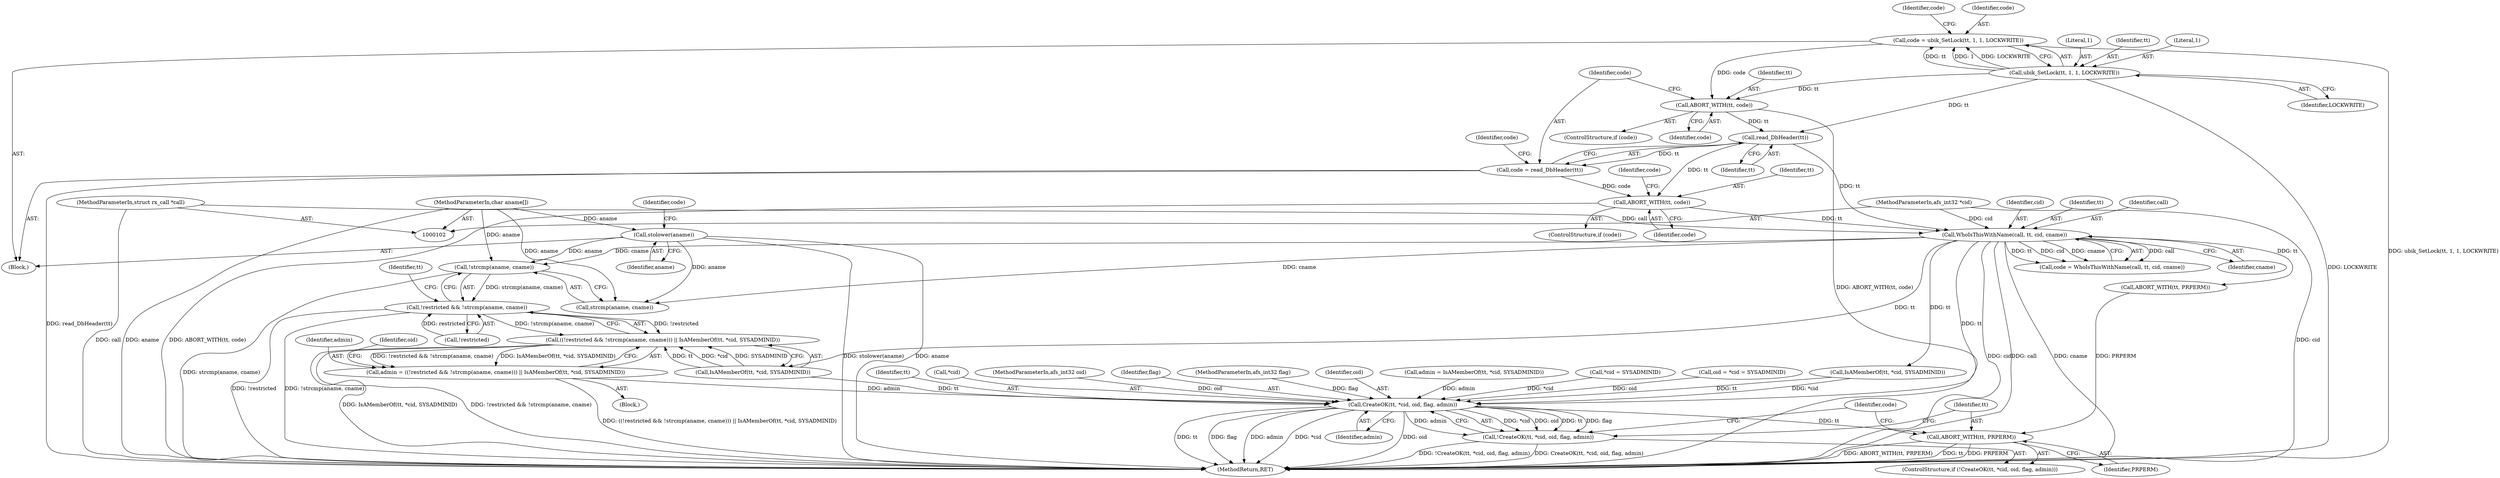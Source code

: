 digraph "1_openafs_396240cf070a806b91fea81131d034e1399af1e0@API" {
"1000187" [label="(Call,!strcmp(aname, cname))"];
"1000114" [label="(Call,stolower(aname))"];
"1000104" [label="(MethodParameterIn,char aname[])"];
"1000157" [label="(Call,WhoIsThisWithName(call, tt, cid, cname))"];
"1000103" [label="(MethodParameterIn,struct rx_call *call)"];
"1000148" [label="(Call,read_DbHeader(tt))"];
"1000143" [label="(Call,ABORT_WITH(tt, code))"];
"1000136" [label="(Call,ubik_SetLock(tt, 1, 1, LOCKWRITE))"];
"1000134" [label="(Call,code = ubik_SetLock(tt, 1, 1, LOCKWRITE))"];
"1000152" [label="(Call,ABORT_WITH(tt, code))"];
"1000146" [label="(Call,code = read_DbHeader(tt))"];
"1000108" [label="(MethodParameterIn,afs_int32 *cid)"];
"1000184" [label="(Call,!restricted && !strcmp(aname, cname))"];
"1000183" [label="(Call,((!restricted && !strcmp(aname, cname))) || IsAMemberOf(tt, *cid, SYSADMINID))"];
"1000181" [label="(Call,admin = ((!restricted && !strcmp(aname, cname))) || IsAMemberOf(tt, *cid, SYSADMINID))"];
"1000204" [label="(Call,CreateOK(tt, *cid, oid, flag, admin))"];
"1000203" [label="(Call,!CreateOK(tt, *cid, oid, flag, admin))"];
"1000211" [label="(Call,ABORT_WITH(tt, PRPERM))"];
"1000139" [label="(Literal,1)"];
"1000182" [label="(Identifier,admin)"];
"1000197" [label="(Identifier,oid)"];
"1000188" [label="(Call,strcmp(aname, cname))"];
"1000198" [label="(Call,*cid = SYSADMINID)"];
"1000196" [label="(Call,oid = *cid = SYSADMINID)"];
"1000220" [label="(MethodReturn,RET)"];
"1000151" [label="(Identifier,code)"];
"1000191" [label="(Call,IsAMemberOf(tt, *cid, SYSADMINID))"];
"1000143" [label="(Call,ABORT_WITH(tt, code))"];
"1000137" [label="(Identifier,tt)"];
"1000212" [label="(Identifier,tt)"];
"1000215" [label="(Identifier,code)"];
"1000180" [label="(Block,)"];
"1000157" [label="(Call,WhoIsThisWithName(call, tt, cid, cname))"];
"1000155" [label="(Call,code = WhoIsThisWithName(call, tt, cid, cname))"];
"1000104" [label="(MethodParameterIn,char aname[])"];
"1000117" [label="(Identifier,code)"];
"1000109" [label="(Block,)"];
"1000204" [label="(Call,CreateOK(tt, *cid, oid, flag, admin))"];
"1000141" [label="(ControlStructure,if (code))"];
"1000140" [label="(Identifier,LOCKWRITE)"];
"1000210" [label="(Identifier,admin)"];
"1000205" [label="(Identifier,tt)"];
"1000213" [label="(Identifier,PRPERM)"];
"1000184" [label="(Call,!restricted && !strcmp(aname, cname))"];
"1000161" [label="(Identifier,cname)"];
"1000142" [label="(Identifier,code)"];
"1000156" [label="(Identifier,code)"];
"1000136" [label="(Call,ubik_SetLock(tt, 1, 1, LOCKWRITE))"];
"1000148" [label="(Call,read_DbHeader(tt))"];
"1000160" [label="(Identifier,cid)"];
"1000169" [label="(Call,ABORT_WITH(tt, PRPERM))"];
"1000108" [label="(MethodParameterIn,afs_int32 *cid)"];
"1000147" [label="(Identifier,code)"];
"1000138" [label="(Literal,1)"];
"1000135" [label="(Identifier,code)"];
"1000203" [label="(Call,!CreateOK(tt, *cid, oid, flag, admin))"];
"1000146" [label="(Call,code = read_DbHeader(tt))"];
"1000183" [label="(Call,((!restricted && !strcmp(aname, cname))) || IsAMemberOf(tt, *cid, SYSADMINID))"];
"1000211" [label="(Call,ABORT_WITH(tt, PRPERM))"];
"1000153" [label="(Identifier,tt)"];
"1000159" [label="(Identifier,tt)"];
"1000187" [label="(Call,!strcmp(aname, cname))"];
"1000206" [label="(Call,*cid)"];
"1000103" [label="(MethodParameterIn,struct rx_call *call)"];
"1000106" [label="(MethodParameterIn,afs_int32 oid)"];
"1000202" [label="(ControlStructure,if (!CreateOK(tt, *cid, oid, flag, admin)))"];
"1000149" [label="(Identifier,tt)"];
"1000115" [label="(Identifier,aname)"];
"1000154" [label="(Identifier,code)"];
"1000134" [label="(Call,code = ubik_SetLock(tt, 1, 1, LOCKWRITE))"];
"1000192" [label="(Identifier,tt)"];
"1000114" [label="(Call,stolower(aname))"];
"1000152" [label="(Call,ABORT_WITH(tt, code))"];
"1000174" [label="(Call,IsAMemberOf(tt, *cid, SYSADMINID))"];
"1000145" [label="(Identifier,code)"];
"1000209" [label="(Identifier,flag)"];
"1000150" [label="(ControlStructure,if (code))"];
"1000105" [label="(MethodParameterIn,afs_int32 flag)"];
"1000158" [label="(Identifier,call)"];
"1000185" [label="(Call,!restricted)"];
"1000208" [label="(Identifier,oid)"];
"1000172" [label="(Call,admin = IsAMemberOf(tt, *cid, SYSADMINID))"];
"1000181" [label="(Call,admin = ((!restricted && !strcmp(aname, cname))) || IsAMemberOf(tt, *cid, SYSADMINID))"];
"1000144" [label="(Identifier,tt)"];
"1000187" -> "1000184"  [label="AST: "];
"1000187" -> "1000188"  [label="CFG: "];
"1000188" -> "1000187"  [label="AST: "];
"1000184" -> "1000187"  [label="CFG: "];
"1000187" -> "1000220"  [label="DDG: strcmp(aname, cname)"];
"1000187" -> "1000184"  [label="DDG: strcmp(aname, cname)"];
"1000114" -> "1000187"  [label="DDG: aname"];
"1000104" -> "1000187"  [label="DDG: aname"];
"1000157" -> "1000187"  [label="DDG: cname"];
"1000114" -> "1000109"  [label="AST: "];
"1000114" -> "1000115"  [label="CFG: "];
"1000115" -> "1000114"  [label="AST: "];
"1000117" -> "1000114"  [label="CFG: "];
"1000114" -> "1000220"  [label="DDG: stolower(aname)"];
"1000114" -> "1000220"  [label="DDG: aname"];
"1000104" -> "1000114"  [label="DDG: aname"];
"1000114" -> "1000188"  [label="DDG: aname"];
"1000104" -> "1000102"  [label="AST: "];
"1000104" -> "1000220"  [label="DDG: aname"];
"1000104" -> "1000188"  [label="DDG: aname"];
"1000157" -> "1000155"  [label="AST: "];
"1000157" -> "1000161"  [label="CFG: "];
"1000158" -> "1000157"  [label="AST: "];
"1000159" -> "1000157"  [label="AST: "];
"1000160" -> "1000157"  [label="AST: "];
"1000161" -> "1000157"  [label="AST: "];
"1000155" -> "1000157"  [label="CFG: "];
"1000157" -> "1000220"  [label="DDG: cid"];
"1000157" -> "1000220"  [label="DDG: call"];
"1000157" -> "1000220"  [label="DDG: cname"];
"1000157" -> "1000155"  [label="DDG: call"];
"1000157" -> "1000155"  [label="DDG: tt"];
"1000157" -> "1000155"  [label="DDG: cid"];
"1000157" -> "1000155"  [label="DDG: cname"];
"1000103" -> "1000157"  [label="DDG: call"];
"1000148" -> "1000157"  [label="DDG: tt"];
"1000152" -> "1000157"  [label="DDG: tt"];
"1000108" -> "1000157"  [label="DDG: cid"];
"1000157" -> "1000169"  [label="DDG: tt"];
"1000157" -> "1000174"  [label="DDG: tt"];
"1000157" -> "1000188"  [label="DDG: cname"];
"1000157" -> "1000191"  [label="DDG: tt"];
"1000157" -> "1000204"  [label="DDG: tt"];
"1000103" -> "1000102"  [label="AST: "];
"1000103" -> "1000220"  [label="DDG: call"];
"1000148" -> "1000146"  [label="AST: "];
"1000148" -> "1000149"  [label="CFG: "];
"1000149" -> "1000148"  [label="AST: "];
"1000146" -> "1000148"  [label="CFG: "];
"1000148" -> "1000146"  [label="DDG: tt"];
"1000143" -> "1000148"  [label="DDG: tt"];
"1000136" -> "1000148"  [label="DDG: tt"];
"1000148" -> "1000152"  [label="DDG: tt"];
"1000143" -> "1000141"  [label="AST: "];
"1000143" -> "1000145"  [label="CFG: "];
"1000144" -> "1000143"  [label="AST: "];
"1000145" -> "1000143"  [label="AST: "];
"1000147" -> "1000143"  [label="CFG: "];
"1000143" -> "1000220"  [label="DDG: ABORT_WITH(tt, code)"];
"1000136" -> "1000143"  [label="DDG: tt"];
"1000134" -> "1000143"  [label="DDG: code"];
"1000136" -> "1000134"  [label="AST: "];
"1000136" -> "1000140"  [label="CFG: "];
"1000137" -> "1000136"  [label="AST: "];
"1000138" -> "1000136"  [label="AST: "];
"1000139" -> "1000136"  [label="AST: "];
"1000140" -> "1000136"  [label="AST: "];
"1000134" -> "1000136"  [label="CFG: "];
"1000136" -> "1000220"  [label="DDG: LOCKWRITE"];
"1000136" -> "1000134"  [label="DDG: tt"];
"1000136" -> "1000134"  [label="DDG: 1"];
"1000136" -> "1000134"  [label="DDG: LOCKWRITE"];
"1000134" -> "1000109"  [label="AST: "];
"1000135" -> "1000134"  [label="AST: "];
"1000142" -> "1000134"  [label="CFG: "];
"1000134" -> "1000220"  [label="DDG: ubik_SetLock(tt, 1, 1, LOCKWRITE)"];
"1000152" -> "1000150"  [label="AST: "];
"1000152" -> "1000154"  [label="CFG: "];
"1000153" -> "1000152"  [label="AST: "];
"1000154" -> "1000152"  [label="AST: "];
"1000156" -> "1000152"  [label="CFG: "];
"1000152" -> "1000220"  [label="DDG: ABORT_WITH(tt, code)"];
"1000146" -> "1000152"  [label="DDG: code"];
"1000146" -> "1000109"  [label="AST: "];
"1000147" -> "1000146"  [label="AST: "];
"1000151" -> "1000146"  [label="CFG: "];
"1000146" -> "1000220"  [label="DDG: read_DbHeader(tt)"];
"1000108" -> "1000102"  [label="AST: "];
"1000108" -> "1000220"  [label="DDG: cid"];
"1000184" -> "1000183"  [label="AST: "];
"1000184" -> "1000185"  [label="CFG: "];
"1000185" -> "1000184"  [label="AST: "];
"1000192" -> "1000184"  [label="CFG: "];
"1000183" -> "1000184"  [label="CFG: "];
"1000184" -> "1000220"  [label="DDG: !restricted"];
"1000184" -> "1000220"  [label="DDG: !strcmp(aname, cname)"];
"1000184" -> "1000183"  [label="DDG: !restricted"];
"1000184" -> "1000183"  [label="DDG: !strcmp(aname, cname)"];
"1000185" -> "1000184"  [label="DDG: restricted"];
"1000183" -> "1000181"  [label="AST: "];
"1000183" -> "1000191"  [label="CFG: "];
"1000191" -> "1000183"  [label="AST: "];
"1000181" -> "1000183"  [label="CFG: "];
"1000183" -> "1000220"  [label="DDG: !restricted && !strcmp(aname, cname)"];
"1000183" -> "1000220"  [label="DDG: IsAMemberOf(tt, *cid, SYSADMINID)"];
"1000183" -> "1000181"  [label="DDG: !restricted && !strcmp(aname, cname)"];
"1000183" -> "1000181"  [label="DDG: IsAMemberOf(tt, *cid, SYSADMINID)"];
"1000191" -> "1000183"  [label="DDG: tt"];
"1000191" -> "1000183"  [label="DDG: *cid"];
"1000191" -> "1000183"  [label="DDG: SYSADMINID"];
"1000181" -> "1000180"  [label="AST: "];
"1000182" -> "1000181"  [label="AST: "];
"1000197" -> "1000181"  [label="CFG: "];
"1000181" -> "1000220"  [label="DDG: ((!restricted && !strcmp(aname, cname))) || IsAMemberOf(tt, *cid, SYSADMINID)"];
"1000181" -> "1000204"  [label="DDG: admin"];
"1000204" -> "1000203"  [label="AST: "];
"1000204" -> "1000210"  [label="CFG: "];
"1000205" -> "1000204"  [label="AST: "];
"1000206" -> "1000204"  [label="AST: "];
"1000208" -> "1000204"  [label="AST: "];
"1000209" -> "1000204"  [label="AST: "];
"1000210" -> "1000204"  [label="AST: "];
"1000203" -> "1000204"  [label="CFG: "];
"1000204" -> "1000220"  [label="DDG: tt"];
"1000204" -> "1000220"  [label="DDG: flag"];
"1000204" -> "1000220"  [label="DDG: admin"];
"1000204" -> "1000220"  [label="DDG: *cid"];
"1000204" -> "1000220"  [label="DDG: oid"];
"1000204" -> "1000203"  [label="DDG: *cid"];
"1000204" -> "1000203"  [label="DDG: oid"];
"1000204" -> "1000203"  [label="DDG: tt"];
"1000204" -> "1000203"  [label="DDG: flag"];
"1000204" -> "1000203"  [label="DDG: admin"];
"1000191" -> "1000204"  [label="DDG: tt"];
"1000174" -> "1000204"  [label="DDG: tt"];
"1000174" -> "1000204"  [label="DDG: *cid"];
"1000198" -> "1000204"  [label="DDG: *cid"];
"1000196" -> "1000204"  [label="DDG: oid"];
"1000106" -> "1000204"  [label="DDG: oid"];
"1000105" -> "1000204"  [label="DDG: flag"];
"1000172" -> "1000204"  [label="DDG: admin"];
"1000204" -> "1000211"  [label="DDG: tt"];
"1000203" -> "1000202"  [label="AST: "];
"1000212" -> "1000203"  [label="CFG: "];
"1000215" -> "1000203"  [label="CFG: "];
"1000203" -> "1000220"  [label="DDG: !CreateOK(tt, *cid, oid, flag, admin)"];
"1000203" -> "1000220"  [label="DDG: CreateOK(tt, *cid, oid, flag, admin)"];
"1000211" -> "1000202"  [label="AST: "];
"1000211" -> "1000213"  [label="CFG: "];
"1000212" -> "1000211"  [label="AST: "];
"1000213" -> "1000211"  [label="AST: "];
"1000215" -> "1000211"  [label="CFG: "];
"1000211" -> "1000220"  [label="DDG: tt"];
"1000211" -> "1000220"  [label="DDG: PRPERM"];
"1000211" -> "1000220"  [label="DDG: ABORT_WITH(tt, PRPERM)"];
"1000169" -> "1000211"  [label="DDG: PRPERM"];
}
